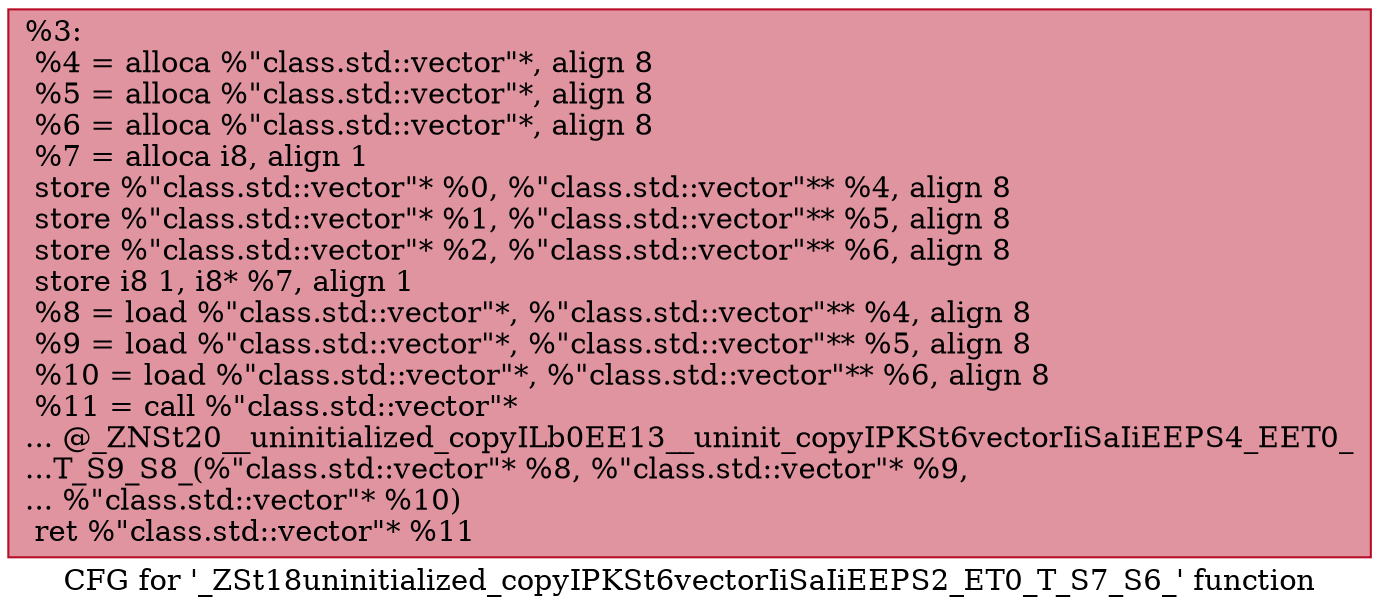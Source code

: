 digraph "CFG for '_ZSt18uninitialized_copyIPKSt6vectorIiSaIiEEPS2_ET0_T_S7_S6_' function" {
	label="CFG for '_ZSt18uninitialized_copyIPKSt6vectorIiSaIiEEPS2_ET0_T_S7_S6_' function";

	Node0x559aeaaefdf0 [shape=record,color="#b70d28ff", style=filled, fillcolor="#b70d2870",label="{%3:\l  %4 = alloca %\"class.std::vector\"*, align 8\l  %5 = alloca %\"class.std::vector\"*, align 8\l  %6 = alloca %\"class.std::vector\"*, align 8\l  %7 = alloca i8, align 1\l  store %\"class.std::vector\"* %0, %\"class.std::vector\"** %4, align 8\l  store %\"class.std::vector\"* %1, %\"class.std::vector\"** %5, align 8\l  store %\"class.std::vector\"* %2, %\"class.std::vector\"** %6, align 8\l  store i8 1, i8* %7, align 1\l  %8 = load %\"class.std::vector\"*, %\"class.std::vector\"** %4, align 8\l  %9 = load %\"class.std::vector\"*, %\"class.std::vector\"** %5, align 8\l  %10 = load %\"class.std::vector\"*, %\"class.std::vector\"** %6, align 8\l  %11 = call %\"class.std::vector\"*\l... @_ZNSt20__uninitialized_copyILb0EE13__uninit_copyIPKSt6vectorIiSaIiEEPS4_EET0_\l...T_S9_S8_(%\"class.std::vector\"* %8, %\"class.std::vector\"* %9,\l... %\"class.std::vector\"* %10)\l  ret %\"class.std::vector\"* %11\l}"];
}

